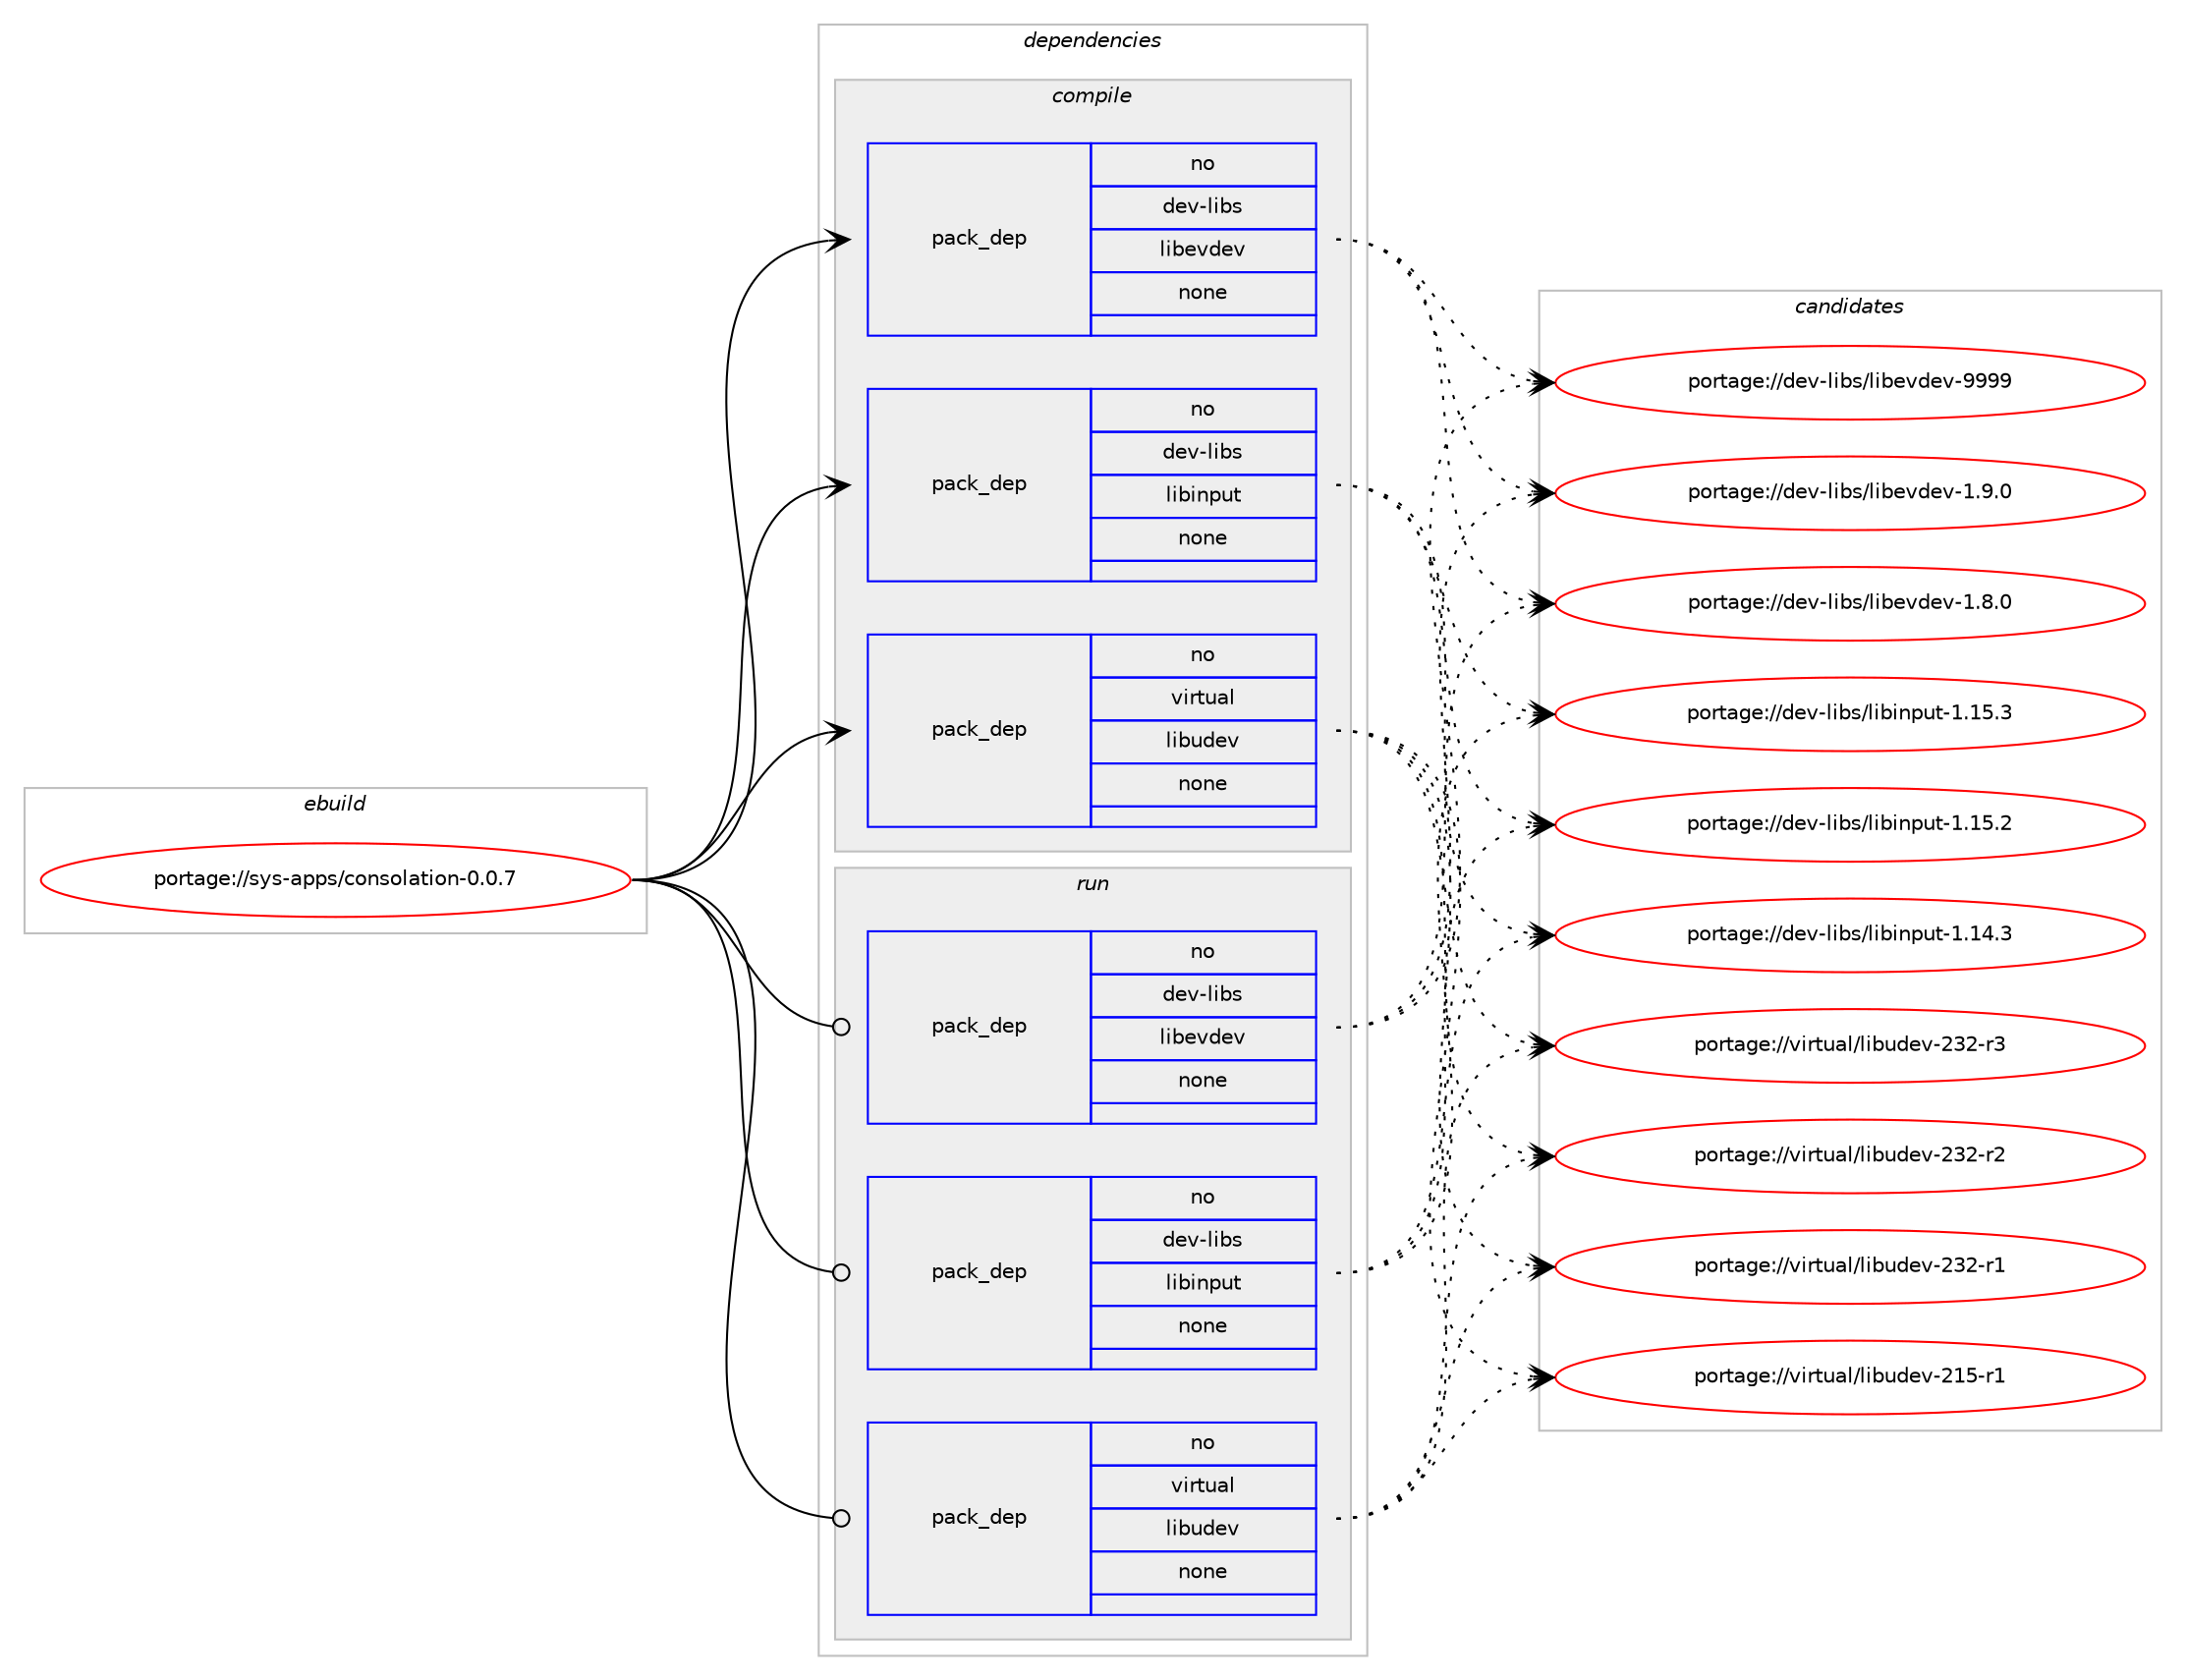 digraph prolog {

# *************
# Graph options
# *************

newrank=true;
concentrate=true;
compound=true;
graph [rankdir=LR,fontname=Helvetica,fontsize=10,ranksep=1.5];#, ranksep=2.5, nodesep=0.2];
edge  [arrowhead=vee];
node  [fontname=Helvetica,fontsize=10];

# **********
# The ebuild
# **********

subgraph cluster_leftcol {
color=gray;
rank=same;
label=<<i>ebuild</i>>;
id [label="portage://sys-apps/consolation-0.0.7", color=red, width=4, href="../sys-apps/consolation-0.0.7.svg"];
}

# ****************
# The dependencies
# ****************

subgraph cluster_midcol {
color=gray;
label=<<i>dependencies</i>>;
subgraph cluster_compile {
fillcolor="#eeeeee";
style=filled;
label=<<i>compile</i>>;
subgraph pack25056 {
dependency31736 [label=<<TABLE BORDER="0" CELLBORDER="1" CELLSPACING="0" CELLPADDING="4" WIDTH="220"><TR><TD ROWSPAN="6" CELLPADDING="30">pack_dep</TD></TR><TR><TD WIDTH="110">no</TD></TR><TR><TD>dev-libs</TD></TR><TR><TD>libevdev</TD></TR><TR><TD>none</TD></TR><TR><TD></TD></TR></TABLE>>, shape=none, color=blue];
}
id:e -> dependency31736:w [weight=20,style="solid",arrowhead="vee"];
subgraph pack25057 {
dependency31737 [label=<<TABLE BORDER="0" CELLBORDER="1" CELLSPACING="0" CELLPADDING="4" WIDTH="220"><TR><TD ROWSPAN="6" CELLPADDING="30">pack_dep</TD></TR><TR><TD WIDTH="110">no</TD></TR><TR><TD>dev-libs</TD></TR><TR><TD>libinput</TD></TR><TR><TD>none</TD></TR><TR><TD></TD></TR></TABLE>>, shape=none, color=blue];
}
id:e -> dependency31737:w [weight=20,style="solid",arrowhead="vee"];
subgraph pack25058 {
dependency31738 [label=<<TABLE BORDER="0" CELLBORDER="1" CELLSPACING="0" CELLPADDING="4" WIDTH="220"><TR><TD ROWSPAN="6" CELLPADDING="30">pack_dep</TD></TR><TR><TD WIDTH="110">no</TD></TR><TR><TD>virtual</TD></TR><TR><TD>libudev</TD></TR><TR><TD>none</TD></TR><TR><TD></TD></TR></TABLE>>, shape=none, color=blue];
}
id:e -> dependency31738:w [weight=20,style="solid",arrowhead="vee"];
}
subgraph cluster_compileandrun {
fillcolor="#eeeeee";
style=filled;
label=<<i>compile and run</i>>;
}
subgraph cluster_run {
fillcolor="#eeeeee";
style=filled;
label=<<i>run</i>>;
subgraph pack25059 {
dependency31739 [label=<<TABLE BORDER="0" CELLBORDER="1" CELLSPACING="0" CELLPADDING="4" WIDTH="220"><TR><TD ROWSPAN="6" CELLPADDING="30">pack_dep</TD></TR><TR><TD WIDTH="110">no</TD></TR><TR><TD>dev-libs</TD></TR><TR><TD>libevdev</TD></TR><TR><TD>none</TD></TR><TR><TD></TD></TR></TABLE>>, shape=none, color=blue];
}
id:e -> dependency31739:w [weight=20,style="solid",arrowhead="odot"];
subgraph pack25060 {
dependency31740 [label=<<TABLE BORDER="0" CELLBORDER="1" CELLSPACING="0" CELLPADDING="4" WIDTH="220"><TR><TD ROWSPAN="6" CELLPADDING="30">pack_dep</TD></TR><TR><TD WIDTH="110">no</TD></TR><TR><TD>dev-libs</TD></TR><TR><TD>libinput</TD></TR><TR><TD>none</TD></TR><TR><TD></TD></TR></TABLE>>, shape=none, color=blue];
}
id:e -> dependency31740:w [weight=20,style="solid",arrowhead="odot"];
subgraph pack25061 {
dependency31741 [label=<<TABLE BORDER="0" CELLBORDER="1" CELLSPACING="0" CELLPADDING="4" WIDTH="220"><TR><TD ROWSPAN="6" CELLPADDING="30">pack_dep</TD></TR><TR><TD WIDTH="110">no</TD></TR><TR><TD>virtual</TD></TR><TR><TD>libudev</TD></TR><TR><TD>none</TD></TR><TR><TD></TD></TR></TABLE>>, shape=none, color=blue];
}
id:e -> dependency31741:w [weight=20,style="solid",arrowhead="odot"];
}
}

# **************
# The candidates
# **************

subgraph cluster_choices {
rank=same;
color=gray;
label=<<i>candidates</i>>;

subgraph choice25056 {
color=black;
nodesep=1;
choice100101118451081059811547108105981011181001011184557575757 [label="portage://dev-libs/libevdev-9999", color=red, width=4,href="../dev-libs/libevdev-9999.svg"];
choice10010111845108105981154710810598101118100101118454946574648 [label="portage://dev-libs/libevdev-1.9.0", color=red, width=4,href="../dev-libs/libevdev-1.9.0.svg"];
choice10010111845108105981154710810598101118100101118454946564648 [label="portage://dev-libs/libevdev-1.8.0", color=red, width=4,href="../dev-libs/libevdev-1.8.0.svg"];
dependency31736:e -> choice100101118451081059811547108105981011181001011184557575757:w [style=dotted,weight="100"];
dependency31736:e -> choice10010111845108105981154710810598101118100101118454946574648:w [style=dotted,weight="100"];
dependency31736:e -> choice10010111845108105981154710810598101118100101118454946564648:w [style=dotted,weight="100"];
}
subgraph choice25057 {
color=black;
nodesep=1;
choice1001011184510810598115471081059810511011211711645494649534651 [label="portage://dev-libs/libinput-1.15.3", color=red, width=4,href="../dev-libs/libinput-1.15.3.svg"];
choice1001011184510810598115471081059810511011211711645494649534650 [label="portage://dev-libs/libinput-1.15.2", color=red, width=4,href="../dev-libs/libinput-1.15.2.svg"];
choice1001011184510810598115471081059810511011211711645494649524651 [label="portage://dev-libs/libinput-1.14.3", color=red, width=4,href="../dev-libs/libinput-1.14.3.svg"];
dependency31737:e -> choice1001011184510810598115471081059810511011211711645494649534651:w [style=dotted,weight="100"];
dependency31737:e -> choice1001011184510810598115471081059810511011211711645494649534650:w [style=dotted,weight="100"];
dependency31737:e -> choice1001011184510810598115471081059810511011211711645494649524651:w [style=dotted,weight="100"];
}
subgraph choice25058 {
color=black;
nodesep=1;
choice118105114116117971084710810598117100101118455051504511451 [label="portage://virtual/libudev-232-r3", color=red, width=4,href="../virtual/libudev-232-r3.svg"];
choice118105114116117971084710810598117100101118455051504511450 [label="portage://virtual/libudev-232-r2", color=red, width=4,href="../virtual/libudev-232-r2.svg"];
choice118105114116117971084710810598117100101118455051504511449 [label="portage://virtual/libudev-232-r1", color=red, width=4,href="../virtual/libudev-232-r1.svg"];
choice118105114116117971084710810598117100101118455049534511449 [label="portage://virtual/libudev-215-r1", color=red, width=4,href="../virtual/libudev-215-r1.svg"];
dependency31738:e -> choice118105114116117971084710810598117100101118455051504511451:w [style=dotted,weight="100"];
dependency31738:e -> choice118105114116117971084710810598117100101118455051504511450:w [style=dotted,weight="100"];
dependency31738:e -> choice118105114116117971084710810598117100101118455051504511449:w [style=dotted,weight="100"];
dependency31738:e -> choice118105114116117971084710810598117100101118455049534511449:w [style=dotted,weight="100"];
}
subgraph choice25059 {
color=black;
nodesep=1;
choice100101118451081059811547108105981011181001011184557575757 [label="portage://dev-libs/libevdev-9999", color=red, width=4,href="../dev-libs/libevdev-9999.svg"];
choice10010111845108105981154710810598101118100101118454946574648 [label="portage://dev-libs/libevdev-1.9.0", color=red, width=4,href="../dev-libs/libevdev-1.9.0.svg"];
choice10010111845108105981154710810598101118100101118454946564648 [label="portage://dev-libs/libevdev-1.8.0", color=red, width=4,href="../dev-libs/libevdev-1.8.0.svg"];
dependency31739:e -> choice100101118451081059811547108105981011181001011184557575757:w [style=dotted,weight="100"];
dependency31739:e -> choice10010111845108105981154710810598101118100101118454946574648:w [style=dotted,weight="100"];
dependency31739:e -> choice10010111845108105981154710810598101118100101118454946564648:w [style=dotted,weight="100"];
}
subgraph choice25060 {
color=black;
nodesep=1;
choice1001011184510810598115471081059810511011211711645494649534651 [label="portage://dev-libs/libinput-1.15.3", color=red, width=4,href="../dev-libs/libinput-1.15.3.svg"];
choice1001011184510810598115471081059810511011211711645494649534650 [label="portage://dev-libs/libinput-1.15.2", color=red, width=4,href="../dev-libs/libinput-1.15.2.svg"];
choice1001011184510810598115471081059810511011211711645494649524651 [label="portage://dev-libs/libinput-1.14.3", color=red, width=4,href="../dev-libs/libinput-1.14.3.svg"];
dependency31740:e -> choice1001011184510810598115471081059810511011211711645494649534651:w [style=dotted,weight="100"];
dependency31740:e -> choice1001011184510810598115471081059810511011211711645494649534650:w [style=dotted,weight="100"];
dependency31740:e -> choice1001011184510810598115471081059810511011211711645494649524651:w [style=dotted,weight="100"];
}
subgraph choice25061 {
color=black;
nodesep=1;
choice118105114116117971084710810598117100101118455051504511451 [label="portage://virtual/libudev-232-r3", color=red, width=4,href="../virtual/libudev-232-r3.svg"];
choice118105114116117971084710810598117100101118455051504511450 [label="portage://virtual/libudev-232-r2", color=red, width=4,href="../virtual/libudev-232-r2.svg"];
choice118105114116117971084710810598117100101118455051504511449 [label="portage://virtual/libudev-232-r1", color=red, width=4,href="../virtual/libudev-232-r1.svg"];
choice118105114116117971084710810598117100101118455049534511449 [label="portage://virtual/libudev-215-r1", color=red, width=4,href="../virtual/libudev-215-r1.svg"];
dependency31741:e -> choice118105114116117971084710810598117100101118455051504511451:w [style=dotted,weight="100"];
dependency31741:e -> choice118105114116117971084710810598117100101118455051504511450:w [style=dotted,weight="100"];
dependency31741:e -> choice118105114116117971084710810598117100101118455051504511449:w [style=dotted,weight="100"];
dependency31741:e -> choice118105114116117971084710810598117100101118455049534511449:w [style=dotted,weight="100"];
}
}

}
